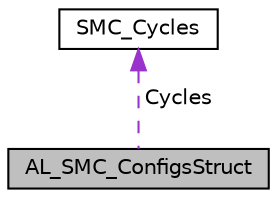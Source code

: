 digraph "AL_SMC_ConfigsStruct"
{
  edge [fontname="Helvetica",fontsize="10",labelfontname="Helvetica",labelfontsize="10"];
  node [fontname="Helvetica",fontsize="10",shape=record];
  Node1 [label="AL_SMC_ConfigsStruct",height=0.2,width=0.4,color="black", fillcolor="grey75", style="filled", fontcolor="black"];
  Node2 -> Node1 [dir="back",color="darkorchid3",fontsize="10",style="dashed",label=" Cycles" ,fontname="Helvetica"];
  Node2 [label="SMC_Cycles",height=0.2,width=0.4,color="black", fillcolor="white", style="filled",URL="$unionSMC__Cycles.html"];
}
